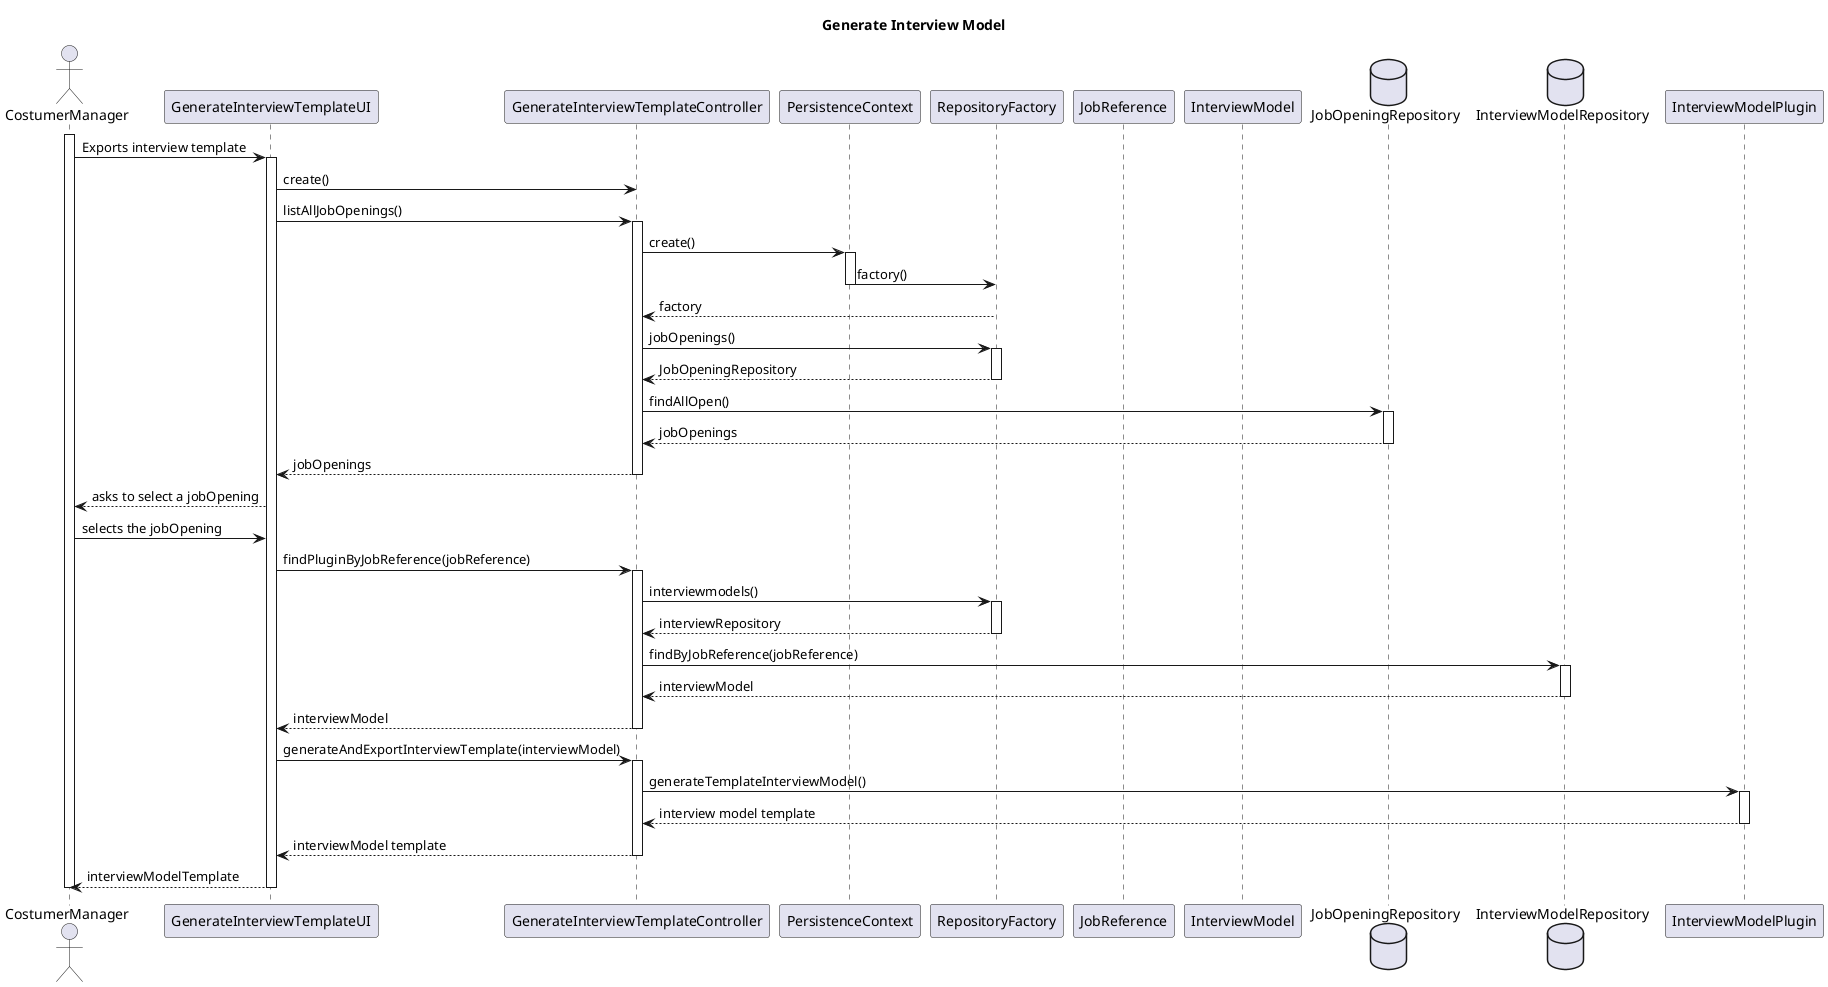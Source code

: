 @startuml
title Generate Interview Model

actor CostumerManager as Actor

participant "GenerateInterviewTemplateUI" as UI
participant "GenerateInterviewTemplateController" as Controller
participant "PersistenceContext" as Persistence
participant "RepositoryFactory" as Factory
participant "JobReference" as JobReferenceDomain
participant "InterviewModel" as InterviewModelDomain
database "JobOpeningRepository" as JobOpeningRepository
database "InterviewModelRepository" as InterviewModelRepository

activate Actor

Actor -> UI: Exports interview template
    activate UI

    UI -> Controller: create()

    UI -> Controller : listAllJobOpenings()

        activate Controller

            Controller -> Persistence : create()

            activate Persistence

            Persistence -> Factory : factory()

            deactivate Persistence

            Factory --> Controller : factory


            Controller -> Factory : jobOpenings()

            activate Factory

            Factory --> Controller : JobOpeningRepository

            deactivate Factory

            Controller -> JobOpeningRepository : findAllOpen()

            activate JobOpeningRepository

            JobOpeningRepository --> Controller : jobOpenings

            deactivate JobOpeningRepository

            Controller --> UI : jobOpenings

            deactivate Controller

            UI --> Actor : asks to select a jobOpening

            Actor -> UI : selects the jobOpening

            UI -> Controller : findPluginByJobReference(jobReference)

            activate Controller

                Controller -> Factory : interviewmodels()

                activate Factory

                Factory --> Controller : interviewRepository

                deactivate Factory

                Controller -> InterviewModelRepository : findByJobReference(jobReference)

                activate InterviewModelRepository

                InterviewModelRepository --> Controller : interviewModel

                deactivate InterviewModelRepository

                Controller --> UI : interviewModel

                deactivate Controller

                UI -> Controller : generateAndExportInterviewTemplate(interviewModel)

                activate Controller

                Controller -> InterviewModelPlugin : generateTemplateInterviewModel()

                activate InterviewModelPlugin

                InterviewModelPlugin --> Controller : interview model template

                deactivate InterviewModelPlugin

                Controller --> UI : interviewModel template

                deactivate Controller

                UI --> Actor : interviewModelTemplate

            deactivate UI
        deactivate Actor
@enduml